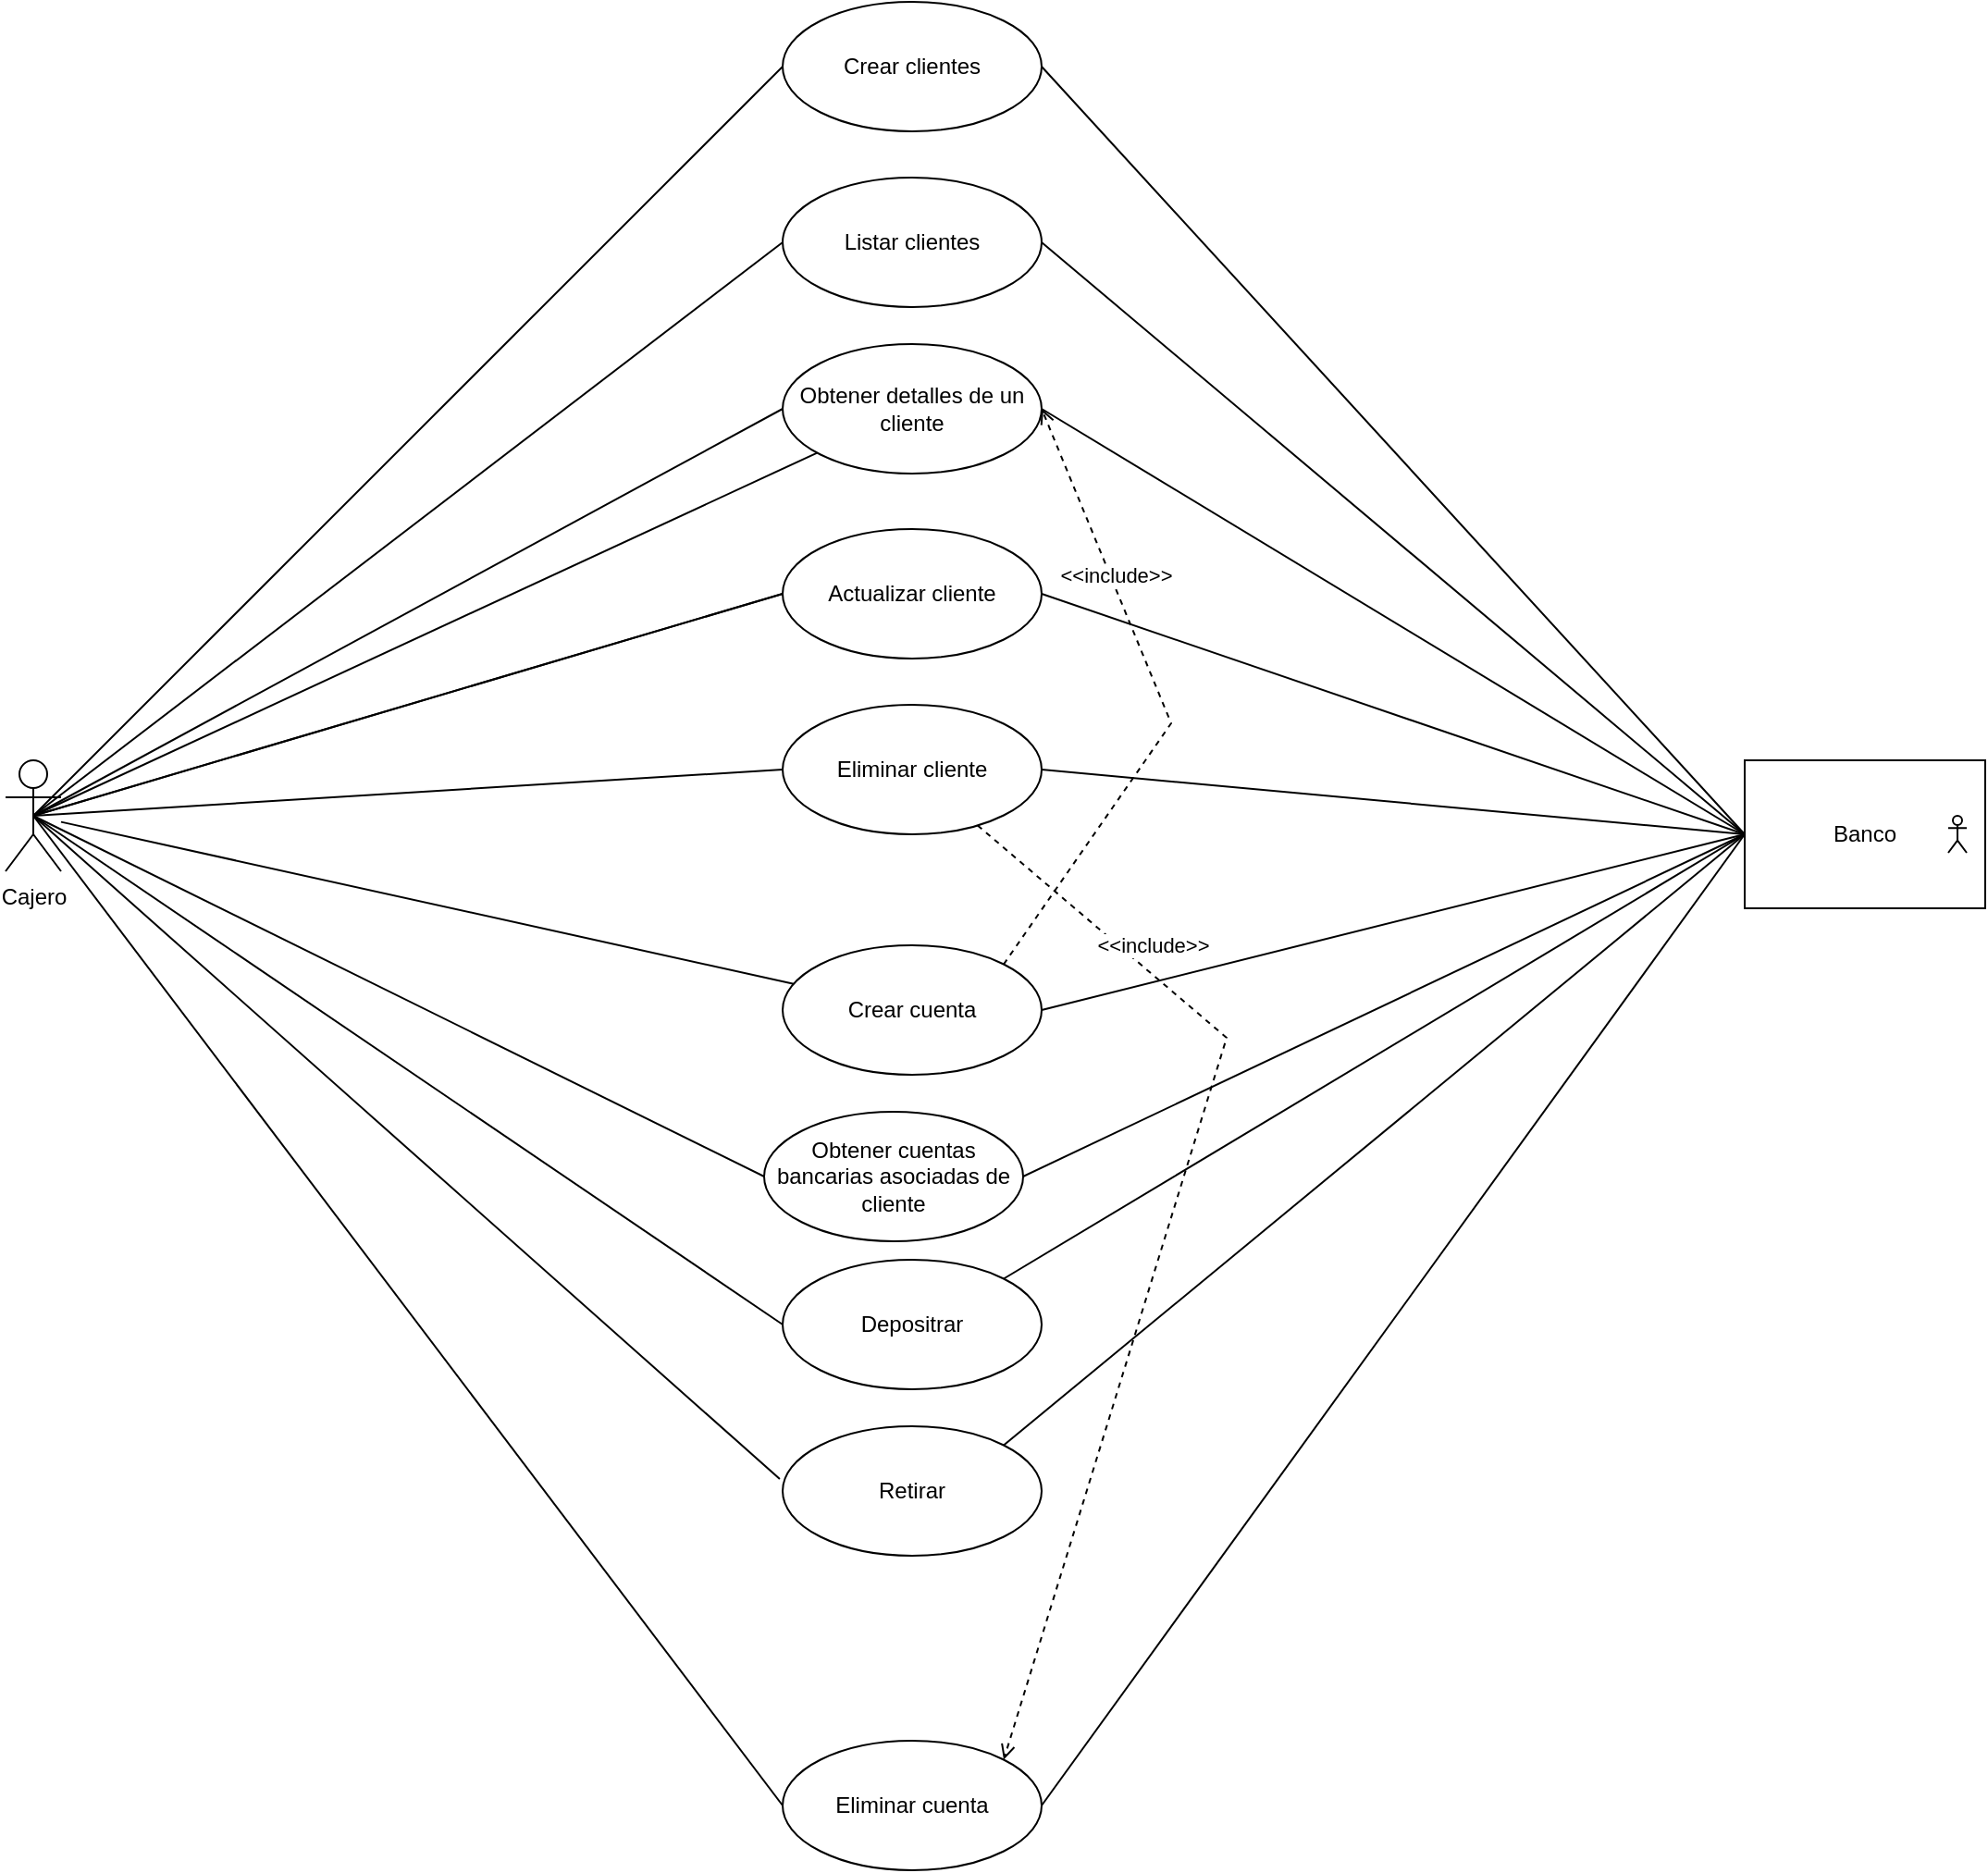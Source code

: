 <mxfile version="24.7.8">
  <diagram name="Diagrama Caso de Uso" id="bP6xHQ5ONHdixqjroDIS">
    <mxGraphModel dx="1444" dy="882" grid="1" gridSize="10" guides="1" tooltips="1" connect="1" arrows="1" fold="1" page="1" pageScale="1" pageWidth="827" pageHeight="1169" math="0" shadow="0">
      <root>
        <mxCell id="0" />
        <mxCell id="1" parent="0" />
        <mxCell id="nbSUJFhmZitK1Vz8XAsl-9" value="Depositrar" style="ellipse;whiteSpace=wrap;html=1;verticalAlign=middle;" parent="1" vertex="1">
          <mxGeometry x="450" y="730" width="140" height="70" as="geometry" />
        </mxCell>
        <mxCell id="nbSUJFhmZitK1Vz8XAsl-14" value="Retirar" style="ellipse;whiteSpace=wrap;html=1;verticalAlign=middle;" parent="1" vertex="1">
          <mxGeometry x="450" y="820" width="140" height="70" as="geometry" />
        </mxCell>
        <mxCell id="nbSUJFhmZitK1Vz8XAsl-7" value="Actualizar cliente" style="ellipse;whiteSpace=wrap;html=1;verticalAlign=middle;" parent="1" vertex="1">
          <mxGeometry x="450" y="335" width="140" height="70" as="geometry" />
        </mxCell>
        <mxCell id="nbSUJFhmZitK1Vz8XAsl-5" value="Listar clientes" style="ellipse;whiteSpace=wrap;html=1;verticalAlign=middle;" parent="1" vertex="1">
          <mxGeometry x="450" y="145" width="140" height="70" as="geometry" />
        </mxCell>
        <mxCell id="nbSUJFhmZitK1Vz8XAsl-6" value="Obtener detalles de un cliente" style="ellipse;whiteSpace=wrap;html=1;verticalAlign=middle;" parent="1" vertex="1">
          <mxGeometry x="450" y="235" width="140" height="70" as="geometry" />
        </mxCell>
        <mxCell id="nbSUJFhmZitK1Vz8XAsl-8" value="Eliminar cliente" style="ellipse;whiteSpace=wrap;html=1;verticalAlign=middle;" parent="1" vertex="1">
          <mxGeometry x="450" y="430" width="140" height="70" as="geometry" />
        </mxCell>
        <mxCell id="nbSUJFhmZitK1Vz8XAsl-11" value="Obtener cuentas bancarias asociadas de cliente" style="ellipse;whiteSpace=wrap;html=1;verticalAlign=middle;" parent="1" vertex="1">
          <mxGeometry x="440" y="650" width="140" height="70" as="geometry" />
        </mxCell>
        <mxCell id="IbDYMSr2lRnUb1mz0Wxv-4" style="rounded=0;orthogonalLoop=1;jettySize=auto;html=1;exitX=1;exitY=0;exitDx=0;exitDy=0;entryX=1;entryY=0.5;entryDx=0;entryDy=0;elbow=vertical;dashed=1;endArrow=open;endFill=0;" edge="1" parent="1" source="nbSUJFhmZitK1Vz8XAsl-13" target="nbSUJFhmZitK1Vz8XAsl-6">
          <mxGeometry relative="1" as="geometry">
            <Array as="points">
              <mxPoint x="660" y="440" />
            </Array>
          </mxGeometry>
        </mxCell>
        <mxCell id="nbSUJFhmZitK1Vz8XAsl-13" value="Crear cuenta" style="ellipse;whiteSpace=wrap;html=1;verticalAlign=middle;" parent="1" vertex="1">
          <mxGeometry x="450" y="560" width="140" height="70" as="geometry" />
        </mxCell>
        <mxCell id="nbSUJFhmZitK1Vz8XAsl-15" value="Eliminar cuenta" style="ellipse;whiteSpace=wrap;html=1;verticalAlign=middle;" parent="1" vertex="1">
          <mxGeometry x="450" y="990" width="140" height="70" as="geometry" />
        </mxCell>
        <mxCell id="nbSUJFhmZitK1Vz8XAsl-29" style="rounded=0;orthogonalLoop=1;jettySize=auto;html=1;exitX=1;exitY=0.5;exitDx=0;exitDy=0;endArrow=none;endFill=0;entryX=0;entryY=0.5;entryDx=0;entryDy=0;" parent="1" source="nbSUJFhmZitK1Vz8XAsl-7" target="nbSUJFhmZitK1Vz8XAsl-18" edge="1">
          <mxGeometry relative="1" as="geometry">
            <mxPoint x="670.0" y="235" as="targetPoint" />
          </mxGeometry>
        </mxCell>
        <mxCell id="nbSUJFhmZitK1Vz8XAsl-27" style="rounded=0;orthogonalLoop=1;jettySize=auto;html=1;exitX=1;exitY=0.5;exitDx=0;exitDy=0;endArrow=none;endFill=0;entryX=0;entryY=0.5;entryDx=0;entryDy=0;" parent="1" source="nbSUJFhmZitK1Vz8XAsl-5" target="nbSUJFhmZitK1Vz8XAsl-18" edge="1">
          <mxGeometry relative="1" as="geometry">
            <mxPoint x="670.0" y="245" as="targetPoint" />
          </mxGeometry>
        </mxCell>
        <mxCell id="nbSUJFhmZitK1Vz8XAsl-28" style="rounded=0;orthogonalLoop=1;jettySize=auto;html=1;exitX=1;exitY=0.5;exitDx=0;exitDy=0;entryX=0;entryY=0.5;entryDx=0;entryDy=0;endArrow=none;endFill=0;" parent="1" source="nbSUJFhmZitK1Vz8XAsl-6" target="nbSUJFhmZitK1Vz8XAsl-18" edge="1">
          <mxGeometry relative="1" as="geometry" />
        </mxCell>
        <mxCell id="nbSUJFhmZitK1Vz8XAsl-30" style="rounded=0;orthogonalLoop=1;jettySize=auto;html=1;exitX=1;exitY=0.5;exitDx=0;exitDy=0;endArrow=none;endFill=0;entryX=0;entryY=0.5;entryDx=0;entryDy=0;" parent="1" source="nbSUJFhmZitK1Vz8XAsl-8" target="nbSUJFhmZitK1Vz8XAsl-18" edge="1">
          <mxGeometry relative="1" as="geometry">
            <mxPoint x="670.0" y="245" as="targetPoint" />
          </mxGeometry>
        </mxCell>
        <mxCell id="nbSUJFhmZitK1Vz8XAsl-26" style="rounded=0;orthogonalLoop=1;jettySize=auto;html=1;exitX=1;exitY=0.5;exitDx=0;exitDy=0;entryX=0;entryY=0.5;entryDx=0;entryDy=0;endArrow=none;endFill=0;" parent="1" source="nbSUJFhmZitK1Vz8XAsl-2" target="nbSUJFhmZitK1Vz8XAsl-18" edge="1">
          <mxGeometry relative="1" as="geometry">
            <mxPoint x="460" y="80" as="sourcePoint" />
          </mxGeometry>
        </mxCell>
        <mxCell id="nbSUJFhmZitK1Vz8XAsl-2" value="Crear clientes" style="ellipse;whiteSpace=wrap;html=1;verticalAlign=middle;" parent="1" vertex="1">
          <mxGeometry x="450" y="50" width="140" height="70" as="geometry" />
        </mxCell>
        <mxCell id="nbSUJFhmZitK1Vz8XAsl-21" style="rounded=0;orthogonalLoop=1;jettySize=auto;html=1;exitX=0.5;exitY=0.5;exitDx=0;exitDy=0;exitPerimeter=0;entryX=0;entryY=0.5;entryDx=0;entryDy=0;endArrow=none;endFill=0;" parent="1" source="nbSUJFhmZitK1Vz8XAsl-1" target="nbSUJFhmZitK1Vz8XAsl-2" edge="1">
          <mxGeometry relative="1" as="geometry">
            <mxPoint x="320" y="80" as="targetPoint" />
          </mxGeometry>
        </mxCell>
        <mxCell id="nbSUJFhmZitK1Vz8XAsl-22" style="rounded=0;orthogonalLoop=1;jettySize=auto;html=1;exitX=0.5;exitY=0.5;exitDx=0;exitDy=0;exitPerimeter=0;entryX=0;entryY=0.5;entryDx=0;entryDy=0;endArrow=none;endFill=0;" parent="1" source="nbSUJFhmZitK1Vz8XAsl-1" target="nbSUJFhmZitK1Vz8XAsl-5" edge="1">
          <mxGeometry relative="1" as="geometry" />
        </mxCell>
        <mxCell id="nbSUJFhmZitK1Vz8XAsl-23" style="rounded=0;orthogonalLoop=1;jettySize=auto;html=1;exitX=0.5;exitY=0.5;exitDx=0;exitDy=0;exitPerimeter=0;endArrow=none;endFill=0;" parent="1" source="nbSUJFhmZitK1Vz8XAsl-1" target="nbSUJFhmZitK1Vz8XAsl-6" edge="1">
          <mxGeometry relative="1" as="geometry" />
        </mxCell>
        <mxCell id="nbSUJFhmZitK1Vz8XAsl-24" style="rounded=0;orthogonalLoop=1;jettySize=auto;html=1;exitX=0.5;exitY=0.5;exitDx=0;exitDy=0;exitPerimeter=0;entryX=0;entryY=0.5;entryDx=0;entryDy=0;endArrow=none;endFill=0;" parent="1" source="nbSUJFhmZitK1Vz8XAsl-1" target="nbSUJFhmZitK1Vz8XAsl-7" edge="1">
          <mxGeometry relative="1" as="geometry" />
        </mxCell>
        <mxCell id="nbSUJFhmZitK1Vz8XAsl-25" style="rounded=0;orthogonalLoop=1;jettySize=auto;html=1;exitX=0.5;exitY=0.5;exitDx=0;exitDy=0;exitPerimeter=0;entryX=0;entryY=0.5;entryDx=0;entryDy=0;endArrow=none;endFill=0;" parent="1" source="nbSUJFhmZitK1Vz8XAsl-1" target="nbSUJFhmZitK1Vz8XAsl-8" edge="1">
          <mxGeometry relative="1" as="geometry" />
        </mxCell>
        <mxCell id="IbDYMSr2lRnUb1mz0Wxv-3" style="rounded=0;orthogonalLoop=1;jettySize=auto;html=1;exitX=0.5;exitY=0.5;exitDx=0;exitDy=0;exitPerimeter=0;entryX=0;entryY=0.5;entryDx=0;entryDy=0;endArrow=none;endFill=0;" edge="1" parent="1" source="nbSUJFhmZitK1Vz8XAsl-1" target="nbSUJFhmZitK1Vz8XAsl-11">
          <mxGeometry relative="1" as="geometry" />
        </mxCell>
        <mxCell id="nbSUJFhmZitK1Vz8XAsl-1" value="Cajero" style="shape=umlActor;verticalLabelPosition=bottom;verticalAlign=top;html=1;outlineConnect=0;" parent="1" vertex="1">
          <mxGeometry x="30" y="460" width="30" height="60" as="geometry" />
        </mxCell>
        <mxCell id="nbSUJFhmZitK1Vz8XAsl-35" style="rounded=0;orthogonalLoop=1;jettySize=auto;html=1;endArrow=none;endFill=0;" parent="1" source="nbSUJFhmZitK1Vz8XAsl-1" target="nbSUJFhmZitK1Vz8XAsl-13" edge="1">
          <mxGeometry relative="1" as="geometry">
            <mxPoint x="25" y="670" as="sourcePoint" />
          </mxGeometry>
        </mxCell>
        <mxCell id="nbSUJFhmZitK1Vz8XAsl-36" style="rounded=0;orthogonalLoop=1;jettySize=auto;html=1;endArrow=none;endFill=0;entryX=0;entryY=0.5;entryDx=0;entryDy=0;exitX=0.5;exitY=0.5;exitDx=0;exitDy=0;exitPerimeter=0;" parent="1" source="nbSUJFhmZitK1Vz8XAsl-1" target="nbSUJFhmZitK1Vz8XAsl-9" edge="1">
          <mxGeometry relative="1" as="geometry">
            <mxPoint x="25" y="670" as="sourcePoint" />
          </mxGeometry>
        </mxCell>
        <mxCell id="nbSUJFhmZitK1Vz8XAsl-42" style="rounded=0;orthogonalLoop=1;jettySize=auto;html=1;entryX=-0.011;entryY=0.408;entryDx=0;entryDy=0;endArrow=none;endFill=0;entryPerimeter=0;exitX=0.5;exitY=0.5;exitDx=0;exitDy=0;exitPerimeter=0;" parent="1" source="nbSUJFhmZitK1Vz8XAsl-1" target="nbSUJFhmZitK1Vz8XAsl-14" edge="1">
          <mxGeometry relative="1" as="geometry">
            <mxPoint x="25" y="670" as="sourcePoint" />
            <mxPoint x="230.0" y="815" as="targetPoint" />
          </mxGeometry>
        </mxCell>
        <mxCell id="nbSUJFhmZitK1Vz8XAsl-59" style="rounded=0;orthogonalLoop=1;jettySize=auto;html=1;exitX=0.5;exitY=0.5;exitDx=0;exitDy=0;exitPerimeter=0;endArrow=none;endFill=0;entryX=0;entryY=0.5;entryDx=0;entryDy=0;" parent="1" source="nbSUJFhmZitK1Vz8XAsl-1" target="nbSUJFhmZitK1Vz8XAsl-7" edge="1">
          <mxGeometry relative="1" as="geometry">
            <mxPoint x="25" y="670" as="sourcePoint" />
          </mxGeometry>
        </mxCell>
        <mxCell id="nbSUJFhmZitK1Vz8XAsl-60" style="rounded=0;orthogonalLoop=1;jettySize=auto;html=1;exitX=0.5;exitY=0.5;exitDx=0;exitDy=0;exitPerimeter=0;entryX=0;entryY=0.5;entryDx=0;entryDy=0;endArrow=none;endFill=0;" parent="1" source="nbSUJFhmZitK1Vz8XAsl-1" target="nbSUJFhmZitK1Vz8XAsl-6" edge="1">
          <mxGeometry relative="1" as="geometry">
            <mxPoint x="25" y="670" as="sourcePoint" />
          </mxGeometry>
        </mxCell>
        <mxCell id="nbSUJFhmZitK1Vz8XAsl-47" style="rounded=0;orthogonalLoop=1;jettySize=auto;html=1;exitX=1;exitY=0;exitDx=0;exitDy=0;entryX=0;entryY=0.5;entryDx=0;entryDy=0;endArrow=none;endFill=0;" parent="1" source="nbSUJFhmZitK1Vz8XAsl-9" target="nbSUJFhmZitK1Vz8XAsl-18" edge="1">
          <mxGeometry relative="1" as="geometry">
            <mxPoint x="670" y="602.5" as="targetPoint" />
            <mxPoint x="520" y="697.5" as="sourcePoint" />
          </mxGeometry>
        </mxCell>
        <mxCell id="nbSUJFhmZitK1Vz8XAsl-61" style="rounded=0;orthogonalLoop=1;jettySize=auto;html=1;exitX=1;exitY=0.5;exitDx=0;exitDy=0;entryX=0;entryY=0.5;entryDx=0;entryDy=0;endArrow=none;endFill=0;" parent="1" source="nbSUJFhmZitK1Vz8XAsl-11" target="nbSUJFhmZitK1Vz8XAsl-18" edge="1">
          <mxGeometry relative="1" as="geometry">
            <mxPoint x="770" y="710" as="targetPoint" />
          </mxGeometry>
        </mxCell>
        <mxCell id="nbSUJFhmZitK1Vz8XAsl-48" style="rounded=0;orthogonalLoop=1;jettySize=auto;html=1;exitX=1;exitY=0.5;exitDx=0;exitDy=0;endArrow=none;endFill=0;entryX=0;entryY=0.5;entryDx=0;entryDy=0;" parent="1" source="nbSUJFhmZitK1Vz8XAsl-13" target="nbSUJFhmZitK1Vz8XAsl-18" edge="1">
          <mxGeometry relative="1" as="geometry">
            <mxPoint x="710" y="640" as="targetPoint" />
          </mxGeometry>
        </mxCell>
        <mxCell id="nbSUJFhmZitK1Vz8XAsl-49" style="rounded=0;orthogonalLoop=1;jettySize=auto;html=1;exitX=1;exitY=0;exitDx=0;exitDy=0;entryX=0;entryY=0.5;entryDx=0;entryDy=0;endArrow=none;endFill=0;" parent="1" source="nbSUJFhmZitK1Vz8XAsl-14" target="nbSUJFhmZitK1Vz8XAsl-18" edge="1">
          <mxGeometry relative="1" as="geometry" />
        </mxCell>
        <mxCell id="nbSUJFhmZitK1Vz8XAsl-50" style="rounded=0;orthogonalLoop=1;jettySize=auto;html=1;exitX=1;exitY=0.5;exitDx=0;exitDy=0;endArrow=none;endFill=0;entryX=0;entryY=0.5;entryDx=0;entryDy=0;" parent="1" source="nbSUJFhmZitK1Vz8XAsl-15" target="nbSUJFhmZitK1Vz8XAsl-18" edge="1">
          <mxGeometry relative="1" as="geometry">
            <mxPoint x="780" y="740" as="targetPoint" />
          </mxGeometry>
        </mxCell>
        <mxCell id="nbSUJFhmZitK1Vz8XAsl-19" value="" style="group" parent="1" vertex="1" connectable="0">
          <mxGeometry x="970" y="460" width="130" height="80" as="geometry" />
        </mxCell>
        <mxCell id="nbSUJFhmZitK1Vz8XAsl-18" value="Banco" style="html=1;whiteSpace=wrap;" parent="nbSUJFhmZitK1Vz8XAsl-19" vertex="1">
          <mxGeometry width="130" height="80" as="geometry" />
        </mxCell>
        <mxCell id="nbSUJFhmZitK1Vz8XAsl-17" value="" style="shape=umlActor;verticalLabelPosition=bottom;verticalAlign=top;html=1;outlineConnect=0;shadow=0;" parent="nbSUJFhmZitK1Vz8XAsl-19" vertex="1">
          <mxGeometry x="110" y="30" width="10" height="20" as="geometry" />
        </mxCell>
        <mxCell id="nbSUJFhmZitK1Vz8XAsl-39" style="rounded=0;orthogonalLoop=1;jettySize=auto;html=1;endArrow=none;endFill=0;entryX=0;entryY=0.5;entryDx=0;entryDy=0;exitX=0.5;exitY=0.5;exitDx=0;exitDy=0;exitPerimeter=0;" parent="1" source="nbSUJFhmZitK1Vz8XAsl-1" target="nbSUJFhmZitK1Vz8XAsl-15" edge="1">
          <mxGeometry relative="1" as="geometry">
            <mxPoint x="25" y="670" as="sourcePoint" />
            <mxPoint x="270" y="895" as="targetPoint" />
          </mxGeometry>
        </mxCell>
        <mxCell id="nbSUJFhmZitK1Vz8XAsl-63" style="rounded=0;orthogonalLoop=1;jettySize=auto;html=1;dashed=1;endArrow=open;endFill=0;entryX=1;entryY=0;entryDx=0;entryDy=0;" parent="1" source="nbSUJFhmZitK1Vz8XAsl-8" target="nbSUJFhmZitK1Vz8XAsl-15" edge="1">
          <mxGeometry relative="1" as="geometry">
            <mxPoint x="360" y="849" as="sourcePoint" />
            <mxPoint x="430" y="885" as="targetPoint" />
            <Array as="points">
              <mxPoint x="690" y="610" />
            </Array>
          </mxGeometry>
        </mxCell>
        <mxCell id="nbSUJFhmZitK1Vz8XAsl-64" value="&amp;lt;&amp;lt;include&amp;gt;&amp;gt;" style="edgeLabel;html=1;align=center;verticalAlign=middle;resizable=0;points=[];" parent="nbSUJFhmZitK1Vz8XAsl-63" vertex="1" connectable="0">
          <mxGeometry x="0.361" y="-3" relative="1" as="geometry">
            <mxPoint x="28" y="-261" as="offset" />
          </mxGeometry>
        </mxCell>
        <mxCell id="IbDYMSr2lRnUb1mz0Wxv-5" value="&amp;lt;&amp;lt;include&amp;gt;&amp;gt;" style="edgeLabel;html=1;align=center;verticalAlign=middle;resizable=0;points=[];" vertex="1" connectable="0" parent="1">
          <mxGeometry x="630.002" y="359.995" as="geometry" />
        </mxCell>
      </root>
    </mxGraphModel>
  </diagram>
</mxfile>
